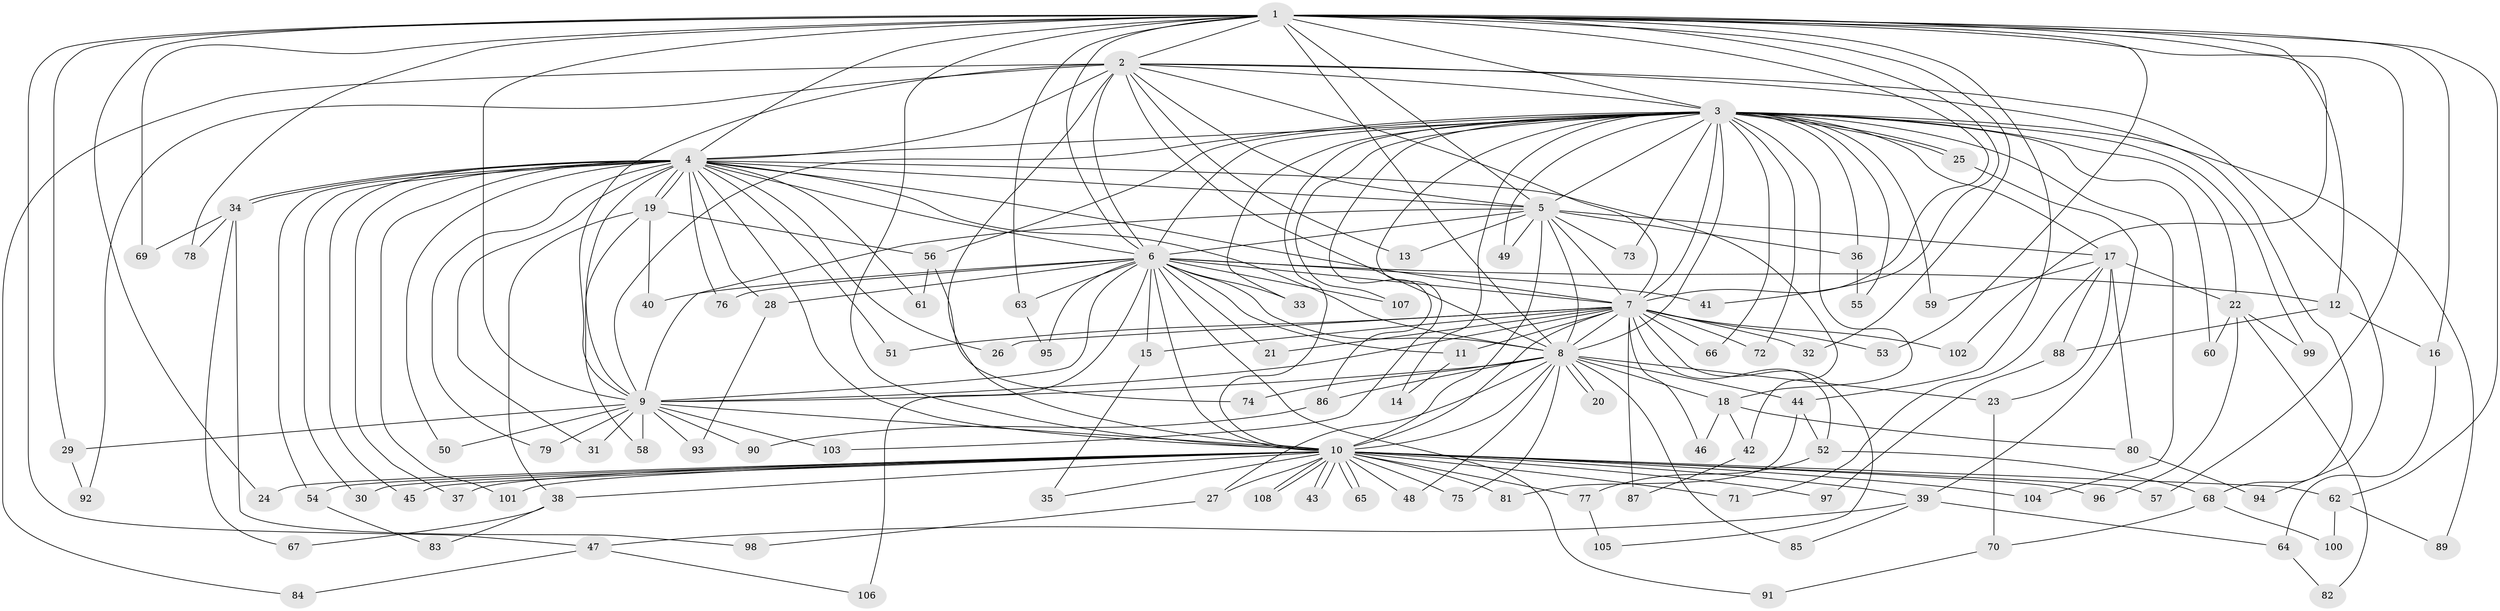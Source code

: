 // coarse degree distribution, {12: 0.015384615384615385, 16: 0.03076923076923077, 2: 0.35384615384615387, 27: 0.015384615384615385, 3: 0.2153846153846154, 5: 0.07692307692307693, 1: 0.07692307692307693, 18: 0.015384615384615385, 4: 0.12307692307692308, 20: 0.03076923076923077, 6: 0.015384615384615385, 24: 0.015384615384615385, 13: 0.015384615384615385}
// Generated by graph-tools (version 1.1) at 2025/36/03/04/25 23:36:19]
// undirected, 108 vertices, 241 edges
graph export_dot {
  node [color=gray90,style=filled];
  1;
  2;
  3;
  4;
  5;
  6;
  7;
  8;
  9;
  10;
  11;
  12;
  13;
  14;
  15;
  16;
  17;
  18;
  19;
  20;
  21;
  22;
  23;
  24;
  25;
  26;
  27;
  28;
  29;
  30;
  31;
  32;
  33;
  34;
  35;
  36;
  37;
  38;
  39;
  40;
  41;
  42;
  43;
  44;
  45;
  46;
  47;
  48;
  49;
  50;
  51;
  52;
  53;
  54;
  55;
  56;
  57;
  58;
  59;
  60;
  61;
  62;
  63;
  64;
  65;
  66;
  67;
  68;
  69;
  70;
  71;
  72;
  73;
  74;
  75;
  76;
  77;
  78;
  79;
  80;
  81;
  82;
  83;
  84;
  85;
  86;
  87;
  88;
  89;
  90;
  91;
  92;
  93;
  94;
  95;
  96;
  97;
  98;
  99;
  100;
  101;
  102;
  103;
  104;
  105;
  106;
  107;
  108;
  1 -- 2;
  1 -- 3;
  1 -- 4;
  1 -- 5;
  1 -- 6;
  1 -- 7;
  1 -- 8;
  1 -- 9;
  1 -- 10;
  1 -- 12;
  1 -- 16;
  1 -- 24;
  1 -- 29;
  1 -- 32;
  1 -- 41;
  1 -- 44;
  1 -- 47;
  1 -- 53;
  1 -- 57;
  1 -- 62;
  1 -- 63;
  1 -- 69;
  1 -- 78;
  1 -- 102;
  2 -- 3;
  2 -- 4;
  2 -- 5;
  2 -- 6;
  2 -- 7;
  2 -- 8;
  2 -- 9;
  2 -- 10;
  2 -- 13;
  2 -- 68;
  2 -- 84;
  2 -- 92;
  2 -- 94;
  3 -- 4;
  3 -- 5;
  3 -- 6;
  3 -- 7;
  3 -- 8;
  3 -- 9;
  3 -- 10;
  3 -- 14;
  3 -- 17;
  3 -- 18;
  3 -- 22;
  3 -- 25;
  3 -- 25;
  3 -- 33;
  3 -- 36;
  3 -- 49;
  3 -- 55;
  3 -- 56;
  3 -- 59;
  3 -- 60;
  3 -- 66;
  3 -- 72;
  3 -- 73;
  3 -- 86;
  3 -- 89;
  3 -- 99;
  3 -- 103;
  3 -- 104;
  3 -- 107;
  4 -- 5;
  4 -- 6;
  4 -- 7;
  4 -- 8;
  4 -- 9;
  4 -- 10;
  4 -- 19;
  4 -- 19;
  4 -- 26;
  4 -- 28;
  4 -- 30;
  4 -- 31;
  4 -- 34;
  4 -- 34;
  4 -- 37;
  4 -- 42;
  4 -- 45;
  4 -- 50;
  4 -- 51;
  4 -- 54;
  4 -- 61;
  4 -- 76;
  4 -- 79;
  4 -- 101;
  5 -- 6;
  5 -- 7;
  5 -- 8;
  5 -- 9;
  5 -- 10;
  5 -- 13;
  5 -- 17;
  5 -- 36;
  5 -- 49;
  5 -- 73;
  6 -- 7;
  6 -- 8;
  6 -- 9;
  6 -- 10;
  6 -- 11;
  6 -- 12;
  6 -- 15;
  6 -- 21;
  6 -- 28;
  6 -- 33;
  6 -- 40;
  6 -- 41;
  6 -- 63;
  6 -- 76;
  6 -- 91;
  6 -- 95;
  6 -- 106;
  6 -- 107;
  7 -- 8;
  7 -- 9;
  7 -- 10;
  7 -- 11;
  7 -- 15;
  7 -- 21;
  7 -- 26;
  7 -- 32;
  7 -- 46;
  7 -- 51;
  7 -- 52;
  7 -- 53;
  7 -- 66;
  7 -- 72;
  7 -- 87;
  7 -- 102;
  7 -- 105;
  8 -- 9;
  8 -- 10;
  8 -- 18;
  8 -- 20;
  8 -- 20;
  8 -- 23;
  8 -- 27;
  8 -- 44;
  8 -- 48;
  8 -- 74;
  8 -- 75;
  8 -- 85;
  8 -- 86;
  9 -- 10;
  9 -- 29;
  9 -- 31;
  9 -- 50;
  9 -- 58;
  9 -- 79;
  9 -- 90;
  9 -- 93;
  9 -- 103;
  10 -- 24;
  10 -- 27;
  10 -- 30;
  10 -- 35;
  10 -- 37;
  10 -- 38;
  10 -- 39;
  10 -- 43;
  10 -- 43;
  10 -- 45;
  10 -- 48;
  10 -- 54;
  10 -- 57;
  10 -- 62;
  10 -- 65;
  10 -- 65;
  10 -- 71;
  10 -- 75;
  10 -- 77;
  10 -- 81;
  10 -- 96;
  10 -- 97;
  10 -- 101;
  10 -- 104;
  10 -- 108;
  10 -- 108;
  11 -- 14;
  12 -- 16;
  12 -- 88;
  15 -- 35;
  16 -- 64;
  17 -- 22;
  17 -- 23;
  17 -- 59;
  17 -- 71;
  17 -- 80;
  17 -- 88;
  18 -- 42;
  18 -- 46;
  18 -- 80;
  19 -- 38;
  19 -- 40;
  19 -- 56;
  19 -- 58;
  22 -- 60;
  22 -- 82;
  22 -- 96;
  22 -- 99;
  23 -- 70;
  25 -- 39;
  27 -- 98;
  28 -- 93;
  29 -- 92;
  34 -- 67;
  34 -- 69;
  34 -- 78;
  34 -- 98;
  36 -- 55;
  38 -- 67;
  38 -- 83;
  39 -- 47;
  39 -- 64;
  39 -- 85;
  42 -- 87;
  44 -- 52;
  44 -- 81;
  47 -- 84;
  47 -- 106;
  52 -- 68;
  52 -- 77;
  54 -- 83;
  56 -- 61;
  56 -- 74;
  62 -- 89;
  62 -- 100;
  63 -- 95;
  64 -- 82;
  68 -- 70;
  68 -- 100;
  70 -- 91;
  77 -- 105;
  80 -- 94;
  86 -- 90;
  88 -- 97;
}
